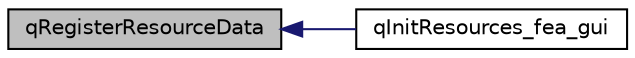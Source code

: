 digraph "qRegisterResourceData"
{
  edge [fontname="Helvetica",fontsize="10",labelfontname="Helvetica",labelfontsize="10"];
  node [fontname="Helvetica",fontsize="10",shape=record];
  rankdir="LR";
  Node1 [label="qRegisterResourceData",height=0.2,width=0.4,color="black", fillcolor="grey75", style="filled", fontcolor="black"];
  Node1 -> Node2 [dir="back",color="midnightblue",fontsize="10",style="solid",fontname="Helvetica"];
  Node2 [label="qInitResources_fea_gui",height=0.2,width=0.4,color="black", fillcolor="white", style="filled",URL="$qrc__fea__gui_8cpp.html#a8c205f4657d80a38416c7a1041793b71"];
}
